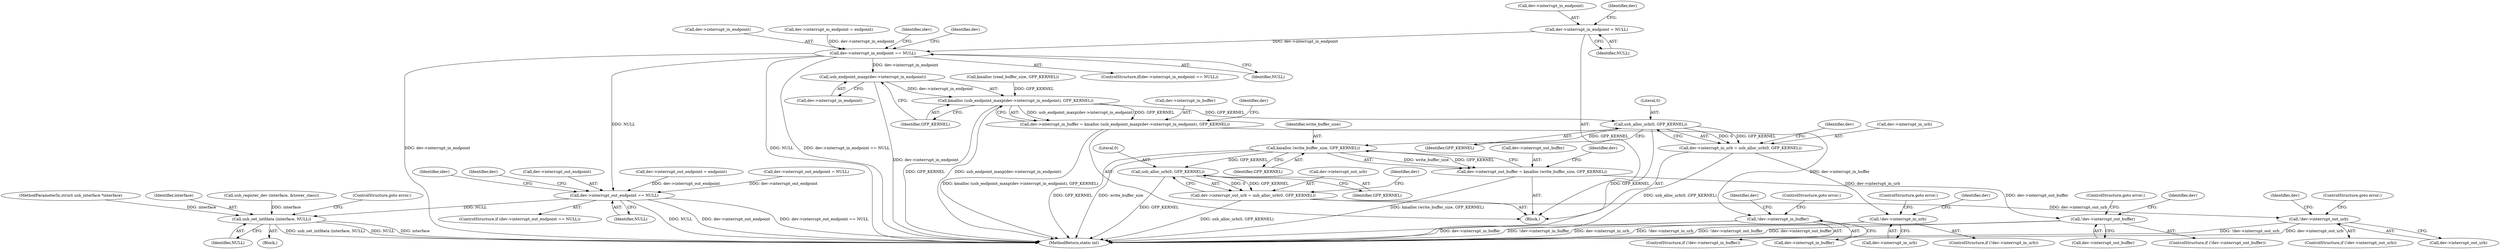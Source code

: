 digraph "0_linux_2fae9e5a7babada041e2e161699ade2447a01989@pointer" {
"1000207" [label="(Call,dev->interrupt_in_endpoint = NULL)"];
"1000295" [label="(Call,dev->interrupt_in_endpoint == NULL)"];
"1000306" [label="(Call,dev->interrupt_out_endpoint == NULL)"];
"1000423" [label="(Call,usb_set_intfdata (interface, NULL))"];
"1000334" [label="(Call,usb_endpoint_maxp(dev->interrupt_in_endpoint))"];
"1000333" [label="(Call,kmalloc (usb_endpoint_maxp(dev->interrupt_in_endpoint), GFP_KERNEL))"];
"1000329" [label="(Call,dev->interrupt_in_buffer = kmalloc (usb_endpoint_maxp(dev->interrupt_in_endpoint), GFP_KERNEL))"];
"1000340" [label="(Call,!dev->interrupt_in_buffer)"];
"1000349" [label="(Call,usb_alloc_urb(0, GFP_KERNEL))"];
"1000345" [label="(Call,dev->interrupt_in_urb = usb_alloc_urb(0, GFP_KERNEL))"];
"1000353" [label="(Call,!dev->interrupt_in_urb)"];
"1000362" [label="(Call,kmalloc (write_buffer_size, GFP_KERNEL))"];
"1000358" [label="(Call,dev->interrupt_out_buffer = kmalloc (write_buffer_size, GFP_KERNEL))"];
"1000366" [label="(Call,!dev->interrupt_out_buffer)"];
"1000375" [label="(Call,usb_alloc_urb(0, GFP_KERNEL))"];
"1000371" [label="(Call,dev->interrupt_out_urb = usb_alloc_urb(0, GFP_KERNEL))"];
"1000379" [label="(Call,!dev->interrupt_out_urb)"];
"1000379" [label="(Call,!dev->interrupt_out_urb)"];
"1000355" [label="(Identifier,dev)"];
"1000413" [label="(Call,usb_register_dev (interface, &tower_class))"];
"1000353" [label="(Call,!dev->interrupt_in_urb)"];
"1000294" [label="(ControlStructure,if(dev->interrupt_in_endpoint == NULL))"];
"1000371" [label="(Call,dev->interrupt_out_urb = usb_alloc_urb(0, GFP_KERNEL))"];
"1000307" [label="(Call,dev->interrupt_out_endpoint)"];
"1000386" [label="(Identifier,dev)"];
"1000344" [label="(ControlStructure,goto error;)"];
"1000357" [label="(ControlStructure,goto error;)"];
"1000378" [label="(ControlStructure,if (!dev->interrupt_out_urb))"];
"1000425" [label="(Identifier,NULL)"];
"1000359" [label="(Call,dev->interrupt_out_buffer)"];
"1000377" [label="(Identifier,GFP_KERNEL)"];
"1000208" [label="(Call,dev->interrupt_in_endpoint)"];
"1000364" [label="(Identifier,GFP_KERNEL)"];
"1000338" [label="(Identifier,GFP_KERNEL)"];
"1000376" [label="(Literal,0)"];
"1000299" [label="(Identifier,NULL)"];
"1000345" [label="(Call,dev->interrupt_in_urb = usb_alloc_urb(0, GFP_KERNEL))"];
"1000214" [label="(Identifier,dev)"];
"1000289" [label="(Call,dev->interrupt_out_endpoint = endpoint)"];
"1000232" [label="(Call,dev->interrupt_out_endpoint = NULL)"];
"1000423" [label="(Call,usb_set_intfdata (interface, NULL))"];
"1000283" [label="(Call,dev->interrupt_in_endpoint = endpoint)"];
"1000426" [label="(ControlStructure,goto error;)"];
"1000333" [label="(Call,kmalloc (usb_endpoint_maxp(dev->interrupt_in_endpoint), GFP_KERNEL))"];
"1000329" [label="(Call,dev->interrupt_in_buffer = kmalloc (usb_endpoint_maxp(dev->interrupt_in_endpoint), GFP_KERNEL))"];
"1000340" [label="(Call,!dev->interrupt_in_buffer)"];
"1000360" [label="(Identifier,dev)"];
"1000367" [label="(Call,dev->interrupt_out_buffer)"];
"1000373" [label="(Identifier,dev)"];
"1000372" [label="(Call,dev->interrupt_out_urb)"];
"1000320" [label="(Call,kmalloc (read_buffer_size, GFP_KERNEL))"];
"1000330" [label="(Call,dev->interrupt_in_buffer)"];
"1000302" [label="(Identifier,idev)"];
"1000342" [label="(Identifier,dev)"];
"1000346" [label="(Call,dev->interrupt_in_urb)"];
"1000349" [label="(Call,usb_alloc_urb(0, GFP_KERNEL))"];
"1000363" [label="(Identifier,write_buffer_size)"];
"1000339" [label="(ControlStructure,if (!dev->interrupt_in_buffer))"];
"1000368" [label="(Identifier,dev)"];
"1000313" [label="(Identifier,idev)"];
"1000358" [label="(Call,dev->interrupt_out_buffer = kmalloc (write_buffer_size, GFP_KERNEL))"];
"1000370" [label="(ControlStructure,goto error;)"];
"1000375" [label="(Call,usb_alloc_urb(0, GFP_KERNEL))"];
"1000211" [label="(Identifier,NULL)"];
"1000347" [label="(Identifier,dev)"];
"1000310" [label="(Identifier,NULL)"];
"1000341" [label="(Call,dev->interrupt_in_buffer)"];
"1000351" [label="(Identifier,GFP_KERNEL)"];
"1000366" [label="(Call,!dev->interrupt_out_buffer)"];
"1000383" [label="(ControlStructure,goto error;)"];
"1000295" [label="(Call,dev->interrupt_in_endpoint == NULL)"];
"1000107" [label="(MethodParameterIn,struct usb_interface *interface)"];
"1000505" [label="(MethodReturn,static int)"];
"1000306" [label="(Call,dev->interrupt_out_endpoint == NULL)"];
"1000424" [label="(Identifier,interface)"];
"1000354" [label="(Call,dev->interrupt_in_urb)"];
"1000419" [label="(Block,)"];
"1000109" [label="(Block,)"];
"1000308" [label="(Identifier,dev)"];
"1000305" [label="(ControlStructure,if (dev->interrupt_out_endpoint == NULL))"];
"1000350" [label="(Literal,0)"];
"1000318" [label="(Identifier,dev)"];
"1000335" [label="(Call,dev->interrupt_in_endpoint)"];
"1000296" [label="(Call,dev->interrupt_in_endpoint)"];
"1000381" [label="(Identifier,dev)"];
"1000362" [label="(Call,kmalloc (write_buffer_size, GFP_KERNEL))"];
"1000365" [label="(ControlStructure,if (!dev->interrupt_out_buffer))"];
"1000380" [label="(Call,dev->interrupt_out_urb)"];
"1000352" [label="(ControlStructure,if (!dev->interrupt_in_urb))"];
"1000334" [label="(Call,usb_endpoint_maxp(dev->interrupt_in_endpoint))"];
"1000207" [label="(Call,dev->interrupt_in_endpoint = NULL)"];
"1000207" -> "1000109"  [label="AST: "];
"1000207" -> "1000211"  [label="CFG: "];
"1000208" -> "1000207"  [label="AST: "];
"1000211" -> "1000207"  [label="AST: "];
"1000214" -> "1000207"  [label="CFG: "];
"1000207" -> "1000295"  [label="DDG: dev->interrupt_in_endpoint"];
"1000295" -> "1000294"  [label="AST: "];
"1000295" -> "1000299"  [label="CFG: "];
"1000296" -> "1000295"  [label="AST: "];
"1000299" -> "1000295"  [label="AST: "];
"1000302" -> "1000295"  [label="CFG: "];
"1000308" -> "1000295"  [label="CFG: "];
"1000295" -> "1000505"  [label="DDG: dev->interrupt_in_endpoint"];
"1000295" -> "1000505"  [label="DDG: NULL"];
"1000295" -> "1000505"  [label="DDG: dev->interrupt_in_endpoint == NULL"];
"1000283" -> "1000295"  [label="DDG: dev->interrupt_in_endpoint"];
"1000295" -> "1000306"  [label="DDG: NULL"];
"1000295" -> "1000334"  [label="DDG: dev->interrupt_in_endpoint"];
"1000306" -> "1000305"  [label="AST: "];
"1000306" -> "1000310"  [label="CFG: "];
"1000307" -> "1000306"  [label="AST: "];
"1000310" -> "1000306"  [label="AST: "];
"1000313" -> "1000306"  [label="CFG: "];
"1000318" -> "1000306"  [label="CFG: "];
"1000306" -> "1000505"  [label="DDG: NULL"];
"1000306" -> "1000505"  [label="DDG: dev->interrupt_out_endpoint"];
"1000306" -> "1000505"  [label="DDG: dev->interrupt_out_endpoint == NULL"];
"1000232" -> "1000306"  [label="DDG: dev->interrupt_out_endpoint"];
"1000289" -> "1000306"  [label="DDG: dev->interrupt_out_endpoint"];
"1000306" -> "1000423"  [label="DDG: NULL"];
"1000423" -> "1000419"  [label="AST: "];
"1000423" -> "1000425"  [label="CFG: "];
"1000424" -> "1000423"  [label="AST: "];
"1000425" -> "1000423"  [label="AST: "];
"1000426" -> "1000423"  [label="CFG: "];
"1000423" -> "1000505"  [label="DDG: usb_set_intfdata (interface, NULL)"];
"1000423" -> "1000505"  [label="DDG: NULL"];
"1000423" -> "1000505"  [label="DDG: interface"];
"1000413" -> "1000423"  [label="DDG: interface"];
"1000107" -> "1000423"  [label="DDG: interface"];
"1000334" -> "1000333"  [label="AST: "];
"1000334" -> "1000335"  [label="CFG: "];
"1000335" -> "1000334"  [label="AST: "];
"1000338" -> "1000334"  [label="CFG: "];
"1000334" -> "1000505"  [label="DDG: dev->interrupt_in_endpoint"];
"1000334" -> "1000333"  [label="DDG: dev->interrupt_in_endpoint"];
"1000333" -> "1000329"  [label="AST: "];
"1000333" -> "1000338"  [label="CFG: "];
"1000338" -> "1000333"  [label="AST: "];
"1000329" -> "1000333"  [label="CFG: "];
"1000333" -> "1000505"  [label="DDG: usb_endpoint_maxp(dev->interrupt_in_endpoint)"];
"1000333" -> "1000505"  [label="DDG: GFP_KERNEL"];
"1000333" -> "1000329"  [label="DDG: usb_endpoint_maxp(dev->interrupt_in_endpoint)"];
"1000333" -> "1000329"  [label="DDG: GFP_KERNEL"];
"1000320" -> "1000333"  [label="DDG: GFP_KERNEL"];
"1000333" -> "1000349"  [label="DDG: GFP_KERNEL"];
"1000329" -> "1000109"  [label="AST: "];
"1000330" -> "1000329"  [label="AST: "];
"1000342" -> "1000329"  [label="CFG: "];
"1000329" -> "1000505"  [label="DDG: kmalloc (usb_endpoint_maxp(dev->interrupt_in_endpoint), GFP_KERNEL)"];
"1000329" -> "1000340"  [label="DDG: dev->interrupt_in_buffer"];
"1000340" -> "1000339"  [label="AST: "];
"1000340" -> "1000341"  [label="CFG: "];
"1000341" -> "1000340"  [label="AST: "];
"1000344" -> "1000340"  [label="CFG: "];
"1000347" -> "1000340"  [label="CFG: "];
"1000340" -> "1000505"  [label="DDG: !dev->interrupt_in_buffer"];
"1000340" -> "1000505"  [label="DDG: dev->interrupt_in_buffer"];
"1000349" -> "1000345"  [label="AST: "];
"1000349" -> "1000351"  [label="CFG: "];
"1000350" -> "1000349"  [label="AST: "];
"1000351" -> "1000349"  [label="AST: "];
"1000345" -> "1000349"  [label="CFG: "];
"1000349" -> "1000505"  [label="DDG: GFP_KERNEL"];
"1000349" -> "1000345"  [label="DDG: 0"];
"1000349" -> "1000345"  [label="DDG: GFP_KERNEL"];
"1000349" -> "1000362"  [label="DDG: GFP_KERNEL"];
"1000345" -> "1000109"  [label="AST: "];
"1000346" -> "1000345"  [label="AST: "];
"1000355" -> "1000345"  [label="CFG: "];
"1000345" -> "1000505"  [label="DDG: usb_alloc_urb(0, GFP_KERNEL)"];
"1000345" -> "1000353"  [label="DDG: dev->interrupt_in_urb"];
"1000353" -> "1000352"  [label="AST: "];
"1000353" -> "1000354"  [label="CFG: "];
"1000354" -> "1000353"  [label="AST: "];
"1000357" -> "1000353"  [label="CFG: "];
"1000360" -> "1000353"  [label="CFG: "];
"1000353" -> "1000505"  [label="DDG: !dev->interrupt_in_urb"];
"1000353" -> "1000505"  [label="DDG: dev->interrupt_in_urb"];
"1000362" -> "1000358"  [label="AST: "];
"1000362" -> "1000364"  [label="CFG: "];
"1000363" -> "1000362"  [label="AST: "];
"1000364" -> "1000362"  [label="AST: "];
"1000358" -> "1000362"  [label="CFG: "];
"1000362" -> "1000505"  [label="DDG: GFP_KERNEL"];
"1000362" -> "1000505"  [label="DDG: write_buffer_size"];
"1000362" -> "1000358"  [label="DDG: write_buffer_size"];
"1000362" -> "1000358"  [label="DDG: GFP_KERNEL"];
"1000362" -> "1000375"  [label="DDG: GFP_KERNEL"];
"1000358" -> "1000109"  [label="AST: "];
"1000359" -> "1000358"  [label="AST: "];
"1000368" -> "1000358"  [label="CFG: "];
"1000358" -> "1000505"  [label="DDG: kmalloc (write_buffer_size, GFP_KERNEL)"];
"1000358" -> "1000366"  [label="DDG: dev->interrupt_out_buffer"];
"1000366" -> "1000365"  [label="AST: "];
"1000366" -> "1000367"  [label="CFG: "];
"1000367" -> "1000366"  [label="AST: "];
"1000370" -> "1000366"  [label="CFG: "];
"1000373" -> "1000366"  [label="CFG: "];
"1000366" -> "1000505"  [label="DDG: dev->interrupt_out_buffer"];
"1000366" -> "1000505"  [label="DDG: !dev->interrupt_out_buffer"];
"1000375" -> "1000371"  [label="AST: "];
"1000375" -> "1000377"  [label="CFG: "];
"1000376" -> "1000375"  [label="AST: "];
"1000377" -> "1000375"  [label="AST: "];
"1000371" -> "1000375"  [label="CFG: "];
"1000375" -> "1000505"  [label="DDG: GFP_KERNEL"];
"1000375" -> "1000371"  [label="DDG: 0"];
"1000375" -> "1000371"  [label="DDG: GFP_KERNEL"];
"1000371" -> "1000109"  [label="AST: "];
"1000372" -> "1000371"  [label="AST: "];
"1000381" -> "1000371"  [label="CFG: "];
"1000371" -> "1000505"  [label="DDG: usb_alloc_urb(0, GFP_KERNEL)"];
"1000371" -> "1000379"  [label="DDG: dev->interrupt_out_urb"];
"1000379" -> "1000378"  [label="AST: "];
"1000379" -> "1000380"  [label="CFG: "];
"1000380" -> "1000379"  [label="AST: "];
"1000383" -> "1000379"  [label="CFG: "];
"1000386" -> "1000379"  [label="CFG: "];
"1000379" -> "1000505"  [label="DDG: dev->interrupt_out_urb"];
"1000379" -> "1000505"  [label="DDG: !dev->interrupt_out_urb"];
}
